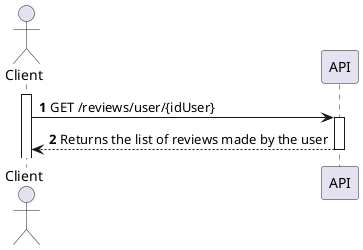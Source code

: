 @startuml
'https://plantuml.com/sequence-diagram

autoactivate on
autonumber

actor "Client" as user
participant "API" as System

activate user

user -> System: GET /reviews/user/{idUser}
user <-- System: Returns the list of reviews made by the user



@enduml
